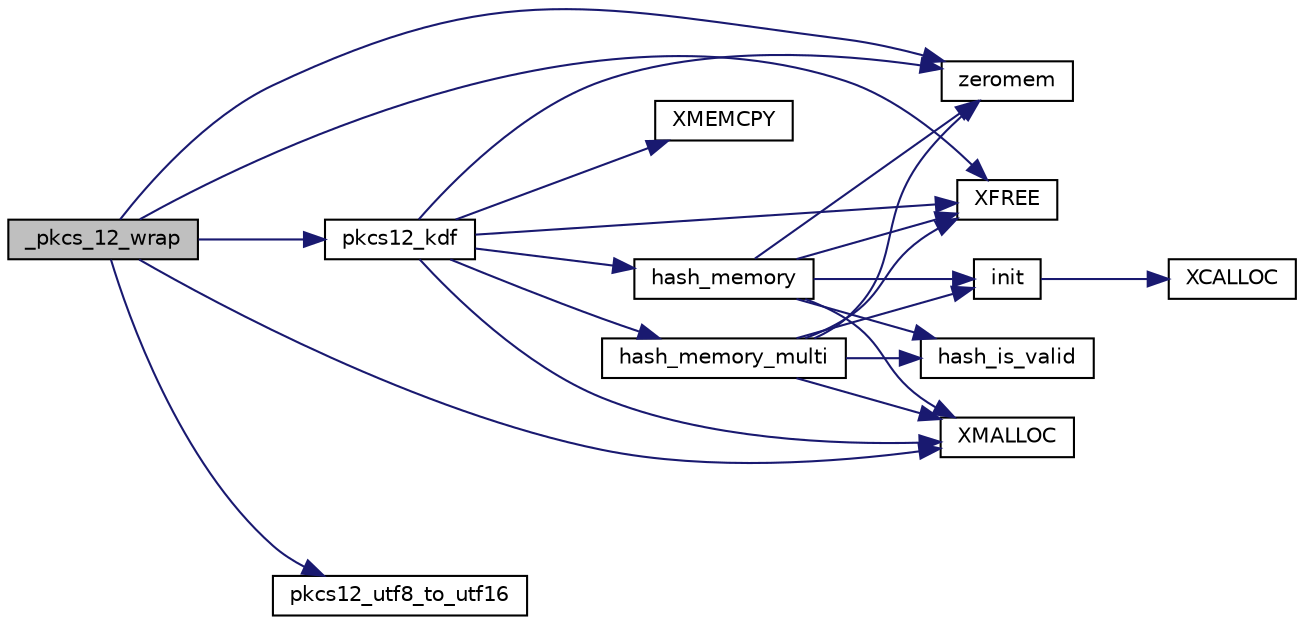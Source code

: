 digraph "_pkcs_12_wrap"
{
 // LATEX_PDF_SIZE
  edge [fontname="Helvetica",fontsize="10",labelfontname="Helvetica",labelfontsize="10"];
  node [fontname="Helvetica",fontsize="10",shape=record];
  rankdir="LR";
  Node10 [label="_pkcs_12_wrap",height=0.2,width=0.4,color="black", fillcolor="grey75", style="filled", fontcolor="black",tooltip=" "];
  Node10 -> Node11 [color="midnightblue",fontsize="10",style="solid"];
  Node11 [label="pkcs12_kdf",height=0.2,width=0.4,color="black", fillcolor="white", style="filled",URL="$tomcrypt__private_8h.html#a362c9fba9251fa6d35445f4ccae24fe8",tooltip=" "];
  Node11 -> Node12 [color="midnightblue",fontsize="10",style="solid"];
  Node12 [label="hash_memory",height=0.2,width=0.4,color="black", fillcolor="white", style="filled",URL="$hash__memory_8c.html#a8672bf28488595ef1519a6754498869c",tooltip="Hash a block of memory and store the digest."];
  Node12 -> Node13 [color="midnightblue",fontsize="10",style="solid"];
  Node13 [label="hash_is_valid",height=0.2,width=0.4,color="black", fillcolor="white", style="filled",URL="$tomcrypt__hash_8h.html#a79647f22bf48bfa7de03fe5fc958c846",tooltip=" "];
  Node12 -> Node14 [color="midnightblue",fontsize="10",style="solid"];
  Node14 [label="init",height=0.2,width=0.4,color="black", fillcolor="white", style="filled",URL="$gmp__desc_8c.html#a4f8948d7c94899bf8ddee4721114d593",tooltip=" "];
  Node14 -> Node15 [color="midnightblue",fontsize="10",style="solid"];
  Node15 [label="XCALLOC",height=0.2,width=0.4,color="black", fillcolor="white", style="filled",URL="$tomcrypt__cfg_8h.html#a151dda14cd7acae31eaf1102b0cc0685",tooltip=" "];
  Node12 -> Node16 [color="midnightblue",fontsize="10",style="solid"];
  Node16 [label="XFREE",height=0.2,width=0.4,color="black", fillcolor="white", style="filled",URL="$tomcrypt__cfg_8h.html#a260d66fc0690e0502cf3bfe7b5244b75",tooltip=" "];
  Node12 -> Node17 [color="midnightblue",fontsize="10",style="solid"];
  Node17 [label="XMALLOC",height=0.2,width=0.4,color="black", fillcolor="white", style="filled",URL="$tomcrypt__cfg_8h.html#af363355f38fbaacdefacf270436ae1c9",tooltip=" "];
  Node12 -> Node18 [color="midnightblue",fontsize="10",style="solid"];
  Node18 [label="zeromem",height=0.2,width=0.4,color="black", fillcolor="white", style="filled",URL="$tomcrypt__misc_8h.html#a63b6e188713790263bfd3612fe8b398f",tooltip="Zero a block of memory."];
  Node11 -> Node19 [color="midnightblue",fontsize="10",style="solid"];
  Node19 [label="hash_memory_multi",height=0.2,width=0.4,color="black", fillcolor="white", style="filled",URL="$hash__memory__multi_8c.html#a85566393d0f13710bafc9501361eff06",tooltip="Hash multiple (non-adjacent) blocks of memory at once."];
  Node19 -> Node13 [color="midnightblue",fontsize="10",style="solid"];
  Node19 -> Node14 [color="midnightblue",fontsize="10",style="solid"];
  Node19 -> Node16 [color="midnightblue",fontsize="10",style="solid"];
  Node19 -> Node17 [color="midnightblue",fontsize="10",style="solid"];
  Node19 -> Node18 [color="midnightblue",fontsize="10",style="solid"];
  Node11 -> Node16 [color="midnightblue",fontsize="10",style="solid"];
  Node11 -> Node17 [color="midnightblue",fontsize="10",style="solid"];
  Node11 -> Node20 [color="midnightblue",fontsize="10",style="solid"];
  Node20 [label="XMEMCPY",height=0.2,width=0.4,color="black", fillcolor="white", style="filled",URL="$tomcrypt__cfg_8h.html#a7691dd48d60d5fc6daf2fa7ec4c55e12",tooltip=" "];
  Node11 -> Node18 [color="midnightblue",fontsize="10",style="solid"];
  Node10 -> Node21 [color="midnightblue",fontsize="10",style="solid"];
  Node21 [label="pkcs12_utf8_to_utf16",height=0.2,width=0.4,color="black", fillcolor="white", style="filled",URL="$tomcrypt__private_8h.html#af7de8585646f421393f3c744654ae587",tooltip=" "];
  Node10 -> Node16 [color="midnightblue",fontsize="10",style="solid"];
  Node10 -> Node17 [color="midnightblue",fontsize="10",style="solid"];
  Node10 -> Node18 [color="midnightblue",fontsize="10",style="solid"];
}
